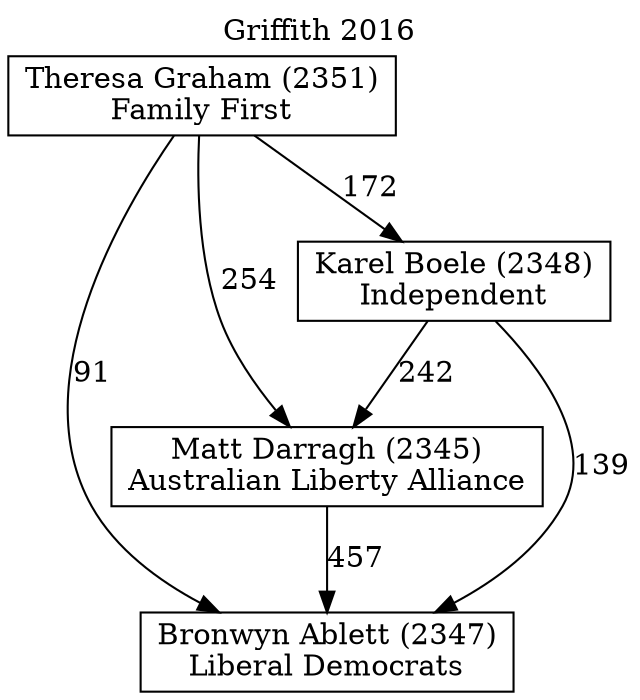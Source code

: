 // House preference flow
digraph "Bronwyn Ablett (2347)_Griffith_2016" {
	graph [label="Griffith 2016" labelloc=t mclimit=10]
	node [shape=box]
	"Bronwyn Ablett (2347)" [label="Bronwyn Ablett (2347)
Liberal Democrats"]
	"Matt Darragh (2345)" [label="Matt Darragh (2345)
Australian Liberty Alliance"]
	"Karel Boele (2348)" [label="Karel Boele (2348)
Independent"]
	"Theresa Graham (2351)" [label="Theresa Graham (2351)
Family First"]
	"Matt Darragh (2345)" -> "Bronwyn Ablett (2347)" [label=457]
	"Karel Boele (2348)" -> "Matt Darragh (2345)" [label=242]
	"Theresa Graham (2351)" -> "Karel Boele (2348)" [label=172]
	"Karel Boele (2348)" -> "Bronwyn Ablett (2347)" [label=139]
	"Theresa Graham (2351)" -> "Bronwyn Ablett (2347)" [label=91]
	"Theresa Graham (2351)" -> "Matt Darragh (2345)" [label=254]
}
